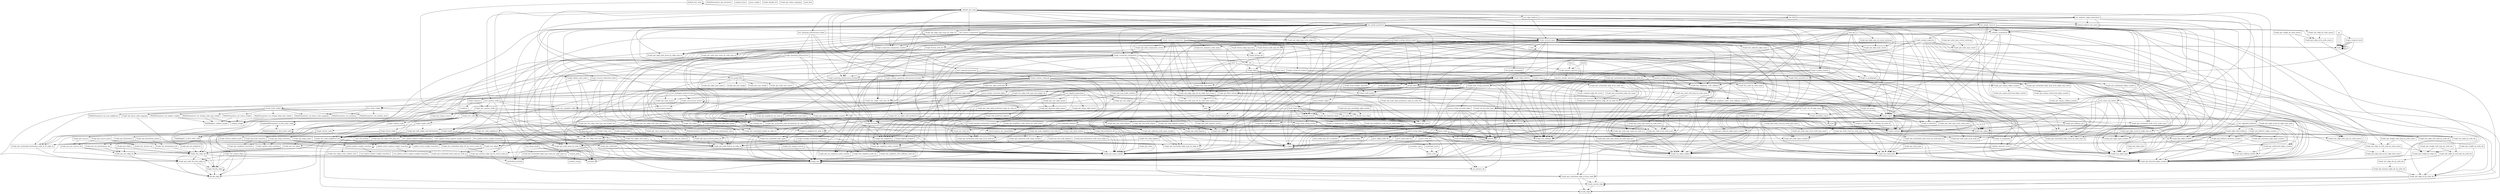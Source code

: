 digraph deps {
	node [shape=box];

	"Graph::get_node_edges_and_destinations"
	"Graph::get_destinations_slice"
	"build_operator_graph_name"
	"generic_string_operator"
	"generic_integer_operator"
	"validate_operator_terms"
	"Graph::is_compatible"
	"Graph::generic_operator"
	"bitor"
	"bitxor"
	"sub"
	"bitand"
	"Graph::get_unchecked_node_name_by_node_id"
	"Graph::get_unchecked_edge_type_by_edge_id"
	"Graph::get_unchecked_weight_by_edge_id"
	"Graph::get_unchecked_node_type_id_by_node_id"
	"Graph::get_unchecked_node_id_by_node_name"
	"Graph::get_unchecked_edge_type_id_by_edge_type_name"
	"Graph::get_unchecked_edge_type_name_by_edge_type_id"
	"Graph::get_unchecked_edge_count_by_edge_type_id"
	"Graph::get_unchecked_node_count_by_node_type_id"
	"Graph::get_unchecked_node_destinations_by_node_id"
	"Graph::get_unchecked_edge_id_by_node_ids"
	"Graph::get_unchecked_edge_ids_range"
	"Graph::get_unchecked_minmax_edge_ids_by_node_ids"
	"Graph::get_unchecked_edge_degreee_by_node_ids"
	"default"
	"WalkWeights::validate_weight"
	"WalkWeights::is_first_order_walk"
	"SingleWalkParameters::is_first_order_walk"
	"WalksParameters::set_iterations"
	"WalksParameters::get_iterations"
	"WalksParameters::set_max_neighbours"
	"WalksParameters::set_random_state"
	"WalksParameters::set_dense_node_mapping"
	"WalksParameters::set_return_weight"
	"WalksParameters::set_explore_weight"
	"WalksParameters::set_change_node_type_weight"
	"WalksParameters::set_change_edge_type_weight"
	"WalksParameters::validate"
	"WalksParameters::is_first_order_walk"
	"Graph::iter_edges_from_random_state"
	"Graph::iter_on_edges_with_preference"
	"Graph::kruskal"
	"Graph::random_spanning_arborescence_kruskal"
	"Graph::spanning_arborescence_kruskal"
	"Graph::spanning_arborescence"
	"Graph::connected_components"
	"CSVFileWriter::write_lines"
	"compose_lines"
	"Graph::new"
	"Graph::overlaps"
	"Graph::contains"
	"fast_u32_modulo"
	"word2vec"
	"cooccurence_matrix"
	"Graph::node2vec"
	"Graph::cooccurence_matrix"
	"Graph::get_neighbours_by_node_id"
	"Graph::get_node_label_prediction_tuple_by_node_id"
	"Graph::get_node_label_prediction_tuple_by_node_ids"
	"Graph::link_prediction_degrees"
	"Graph::link_prediction_ids"
	"get_loading_bar"
	"Graph::compute_edge_ids_vector"
	"validate_weight"
	"parse_weight"
	"Graph::are_nodes_remappable"
	"Graph::remap"
	"Graph::is_singleton_by_node_id"
	"Graph::is_singleton_with_selfloops_by_node_id"
	"Graph::is_singleton_by_node_name"
	"Graph::has_node_by_node_name"
	"Graph::has_edge_by_node_ids"
	"Graph::has_edge_with_type_by_node_ids"
	"Graph::is_trap_node_by_node_id"
	"Graph::has_node_with_type_by_node_name"
	"Graph::has_edge_by_node_names"
	"Graph::has_edge_with_type_by_node_names"
	"Graph::get_filter_bitmap"
	"random_string"
	"random_path"
	"load_ppi"
	"load_cora"
	"first_order_walker"
	"second_order_walker"
	"validate_vocabularies"
	"default_holdout_test_suite"
	"test_spanning_arborescence_bader"
	"test_graph_properties"
	"test_random_walks"
	"test_edge_holdouts"
	"test_remove_components"
	"test_kfold"
	"test_negative_edges_generation"
	"test_subgraph_generation"
	"test_dump_graph"
	"test_embiggen_preprocessing"
	"test_graph_filter"
	"test_edgelist_generation"
	"test_nodelabel_holdouts"
	"test_edgelabel_holdouts"
	"test_graph_removes"
	"test_clone_and_setters"
	"test_graph_remapping"
	"_default_test_suite"
	"default_test_suite"
	"Graph::enable"
	"Graph::disable_all"
	"Graph::strongly_connected_components"
	"Graph::get_edge_quadruple"
	"Graph::get_edge_triple"
	"Graph::get_top_k_central_nodes_ids"
	"Graph::get_top_k_central_node_names"
	"Graph::get_node_type_id_by_node_id"
	"Graph::get_edge_type_id_by_edge_id"
	"Graph::get_node_type_name_by_node_id"
	"Graph::get_edge_type_name_by_edge_id"
	"Graph::get_edge_type_name_by_edge_type_id"
	"Graph::get_weight_by_edge_id"
	"Graph::get_weight_by_node_ids"
	"Graph::get_weight_with_type_by_node_ids"
	"Graph::get_weight_with_type_by_node_names"
	"Graph::get_weight_by_node_names"
	"Graph::get_node_name_by_node_id"
	"Graph::get_node_id_by_node_name"
	"Graph::get_node_type_id_by_node_name"
	"Graph::get_node_type_name_by_node_name"
	"Graph::get_edge_count_by_edge_type_id"
	"Graph::get_edge_type_id_by_edge_type_name"
	"Graph::get_edge_count_by_edge_type_name"
	"Graph::get_node_type_id_by_node_type_name"
	"Graph::get_node_count_by_node_type_id"
	"Graph::get_node_count_by_node_type_name"
	"Graph::get_unchecked_destination_node_id_by_edge_id"
	"Graph::get_destination_node_id_by_edge_id"
	"Graph::get_node_neighbours_by_node_id"
	"Graph::get_neighbour_node_ids_by_node_name"
	"Graph::get_neighbour_node_names_by_node_name"
	"Graph::get_edge_id_with_type_by_node_ids"
	"Graph::get_edge_id_by_node_names"
	"Graph::get_edge_id_with_type_by_node_names"
	"Graph::get_edge_type_ids_by_edge_type_names"
	"Graph::get_node_type_ids_by_node_type_names"
	"Graph::get_minmax_edge_ids_by_node_ids"
	"Graph::get_minmax_edge_ids_by_source_node_id"
	"Graph::get_node_type_name_by_node_type_id"
	"Graph::get_node_type_names_by_node_type_ids"
	"Graph::get_node_degree_by_node_id"
	"Graph::filter"
	"from_usize"
	"read"
	"write"
	"Graph::degrees_product"
	"Graph::jaccard_index"
	"Graph::adamic_adar_index"
	"Graph::resource_allocation_index"
	"Graph::traps_rate"
	"Graph::get_node_degrees_mean"
	"Graph::get_undirected_edges_number"
	"Graph::get_unique_undirected_edges_number"
	"Graph::get_edges_number"
	"Graph::get_unique_edges_number"
	"Graph::get_node_degrees_median"
	"Graph::get_max_node_degree"
	"Graph::get_min_node_degree"
	"Graph::get_node_degrees_mode"
	"Graph::get_selfloop_number"
	"Graph::get_unique_selfloop_number"
	"Graph::get_selfloop_rate"
	"Graph::connected_components_number"
	"Graph::get_singleton_nodes_number"
	"Graph::get_singleton_nodes_with_selfloops_number"
	"Graph::get_not_singleton_nodes_number"
	"Graph::get_density"
	"Graph::report"
	"Graph::shared_components_number"
	"Graph::merged_components_number"
	"Graph::overlap_textual_report"
	"Graph::format_list"
	"Graph::format_node_list"
	"Graph::format_node_type_list"
	"Graph::format_edge_type_list"
	"Graph::textual_report"
	"Graph::remove"
	"Graph::remove_components"
	"Graph::set_name"
	"Graph::invalidate_report"
	"Graph::set_all_edge_types"
	"Graph::set_all_node_types"
	"update_return_weight_transition"
	"rust_update_explore_weight_transition"
	"rust_update_return_explore_weight_transition"
	"update_explore_weight_transition"
	"update_return_explore_weight_transition"
	"test_update_explore_weight_transition"
	"test_update_return_explore_weight_transition"
	"test_update_return_weight_transition"
	"Graph::get_weighted_transitions"
	"Graph::update_node_transition"
	"Graph::get_node_transition"
	"Graph::get_edge_transition"
	"Graph::extract_uniform_node"
	"Graph::extract_node"
	"Graph::extract_edge"
	"Graph::iter_random_walks"
	"Graph::iter_complete_walks"
	"Graph::iter_walk"
	"Graph::single_walk"
	"Graph::uniform_walk"
	"encode_edge"
	"encode_max_edge"
	"decode_edge"
	"get_node_bits"
	"Graph::encode_edge"
	"Graph::decode_edge"
	"Graph::get_node_ids_from_edge_id"
	"Graph::get_edge_id_by_node_ids"
	"Graph::get_unchecked_edge_id_from_tuple"
	"Graph::get_unique_source"
	"Graph::get_bipartite_edges"
	"Graph::get_bipartite_edge_names"
	"Graph::get_star_edges"
	"Graph::get_star_edge_names"
	"Graph::get_clique_edges"
	"Graph::get_clique_edge_names"
	"Graph::has_nodes"
	"Graph::has_edges"
	"Graph::get_name"
	"Graph::get_trap_nodes_number"
	"Graph::has_trap_nodes"
	"Graph::is_directed"
	"Graph::has_edge_weights"
	"Graph::has_edge_types"
	"Graph::has_selfloops"
	"Graph::has_singletons"
	"Graph::has_singletons_with_selfloops"
	"Graph::get_sources"
	"Graph::get_source_names"
	"Graph::get_destinations"
	"Graph::get_destination_names"
	"Graph::get_node_names"
	"Graph::get_nodes"
	"Graph::get_edge_types"
	"Graph::get_edge_type_names"
	"Graph::get_node_types"
	"Graph::get_weights"
	"Graph::get_min_weight"
	"Graph::get_max_weight"
	"Graph::get_node_type_names"
	"Graph::get_unique_directed_edges_number"
	"Graph::get_max_encodable_edge_number"
	"Graph::get_nodes_mapping"
	"Graph::get_edges"
	"Graph::get_edge_names"
	"Graph::has_node_types"
	"Graph::has_multilabel_node_types"
	"Graph::get_unknown_node_types_number"
	"Graph::get_minimum_node_types_number"
	"Graph::has_unknown_node_types"
	"Graph::get_unknown_edge_types_number"
	"Graph::get_minimum_edge_types_number"
	"Graph::has_unknown_edge_types"
	"Graph::get_nodes_number"
	"Graph::get_node_components_vector"
	"Graph::get_directed_edges_number"
	"Graph::get_edge_types_number"
	"Graph::get_node_types_number"
	"Graph::get_node_degrees"
	"Graph::get_not_singletons"
	"Graph::get_dense_node_mapping"
	"Graph::is_multigraph"
	"Graph::get_multigraph_edges_number"
	"Graph::get_outbounds"
	"Graph::get_unique_source_nodes_number"
	"Graph::get_edge_type_counts"
	"Graph::get_edge_type_id_counts_hashmap"
	"Graph::get_node_type_counts"
	"Graph::get_node_type_counts_hashmap"
	"normalize_value"
	"unchecked_insert"
	"build_reverse_mapping"
	"is_empty"
	"unchecked_translate"
	"translate"
	"keys"
	"set_numeric_ids"
	"eq"
	"Graph::iter_unchecked_edge_ids_by_source_node_id"
	"Graph::iter_node_degrees"
	"Graph::par_iter_node_degrees"
	"Graph::iter_singleton_node_ids"
	"Graph::iter_singleton_with_selfloops_node_ids"
	"Graph::iter_node_neighbours_ids"
	"Graph::iter_node_neighbours"
	"Graph::iter_sources_ids"
	"Graph::par_iter_sources_ids"
	"Graph::iter_destinations_ids"
	"Graph::par_iter_destinations_ids"
	"Graph::iter_node_ids"
	"Graph::iter_nodes"
	"Graph::iter_edge_ids"
	"Graph::iter_edges"
	"Graph::par_iter_edge_ids"
	"Graph::par_iter_edges"
	"Graph::iter_edges_with_type_ids"
	"Graph::iter_edges_with_type"
	"Graph::par_iter_edge_with_type"
	"Graph::par_iter_edge_with_type_ids"
	"Graph::par_iter_edge_with_type_and_weight"
	"Graph::iter_edge_with_type_and_weight"
	"Graph::par_iter_edge_with_type_and_weight_ids"
	"Graph::iter_edge_with_type_and_weight_ids"
	"Graph::iter_unique_edges"
	"Graph::iter_edge_ids_by_node_ids"
	"Graph::iter_unique_sources"
	"Graph::from_sorted_csv"
	"Graph::from_unsorted_csv"
	"hash_float"
	"Graph::compute_hash"
	"hash"
	"check_numeric_ids_compatibility"
	"parse_node_ids"
	"parse_node_type_ids"
	"parse_edges_node_ids"
	"parse_edge_type_ids_vocabulary"
	"parse_sorted_edges"
	"parse_unsorted_quadruples"
	"parse_integer_unsorted_edges"
	"parse_string_unsorted_edges"
	"build_edges"
	"parse_nodes"
	"parse_string_edges"
	"parse_integer_edges"
	"Graph::build_graph"
	"Graph::from_string_unsorted"
	"Graph::from_integer_unsorted"
	"Graph::from_string_sorted"
	"Graph::sample_negatives"
	"Graph::get_holdouts_elements_number"
	"Graph::get_holdouts_edges_number"
	"Graph::edge_holdout"
	"Graph::connected_holdout"
	"Graph::random_holdout"
	"Graph::node_label_holdout"
	"Graph::edge_label_holdout"
	"Graph::random_subgraph"
	"Graph::kfold"

	"Graph::get_node_edges_and_destinations" -> "Graph::get_unchecked_destination_node_id_by_edge_id"
	"Graph::get_node_edges_and_destinations" -> "Graph::get_minmax_edge_ids_by_source_node_id"
	"Graph::get_node_edges_and_destinations" -> "Graph::iter_node_neighbours_ids"
	"generic_string_operator" -> "build_operator_graph_name"
	"generic_string_operator" -> "Graph::has_node_by_node_name"
	"generic_string_operator" -> "Graph::has_edge_with_type_by_node_names"
	"generic_string_operator" -> "Graph::get_node_type_name_by_node_id"
	"generic_string_operator" -> "Graph::get_node_id_by_node_name"
	"generic_string_operator" -> "Graph::filter"
	"generic_string_operator" -> "Graph::has_edge_weights"
	"generic_string_operator" -> "Graph::has_edge_types"
	"generic_string_operator" -> "Graph::has_node_types"
	"generic_string_operator" -> "Graph::iter_nodes"
	"generic_string_operator" -> "Graph::iter_edge_with_type_and_weight"
	"generic_string_operator" -> "Graph::from_string_unsorted"
	"generic_integer_operator" -> "build_operator_graph_name"
	"generic_integer_operator" -> "Graph::has_edge_with_type_by_node_ids"
	"generic_integer_operator" -> "Graph::filter"
	"generic_integer_operator" -> "Graph::has_edge_weights"
	"generic_integer_operator" -> "Graph::has_edge_types"
	"generic_integer_operator" -> "Graph::iter_edge_with_type_and_weight_ids"
	"generic_integer_operator" -> "Graph::from_integer_unsorted"
	"validate_operator_terms" -> "Graph::has_edge_weights"
	"validate_operator_terms" -> "Graph::has_edge_types"
	"validate_operator_terms" -> "Graph::has_node_types"
	"Graph::is_compatible" -> "validate_operator_terms"
	"Graph::generic_operator" -> "generic_string_operator"
	"Graph::generic_operator" -> "generic_integer_operator"
	"Graph::generic_operator" -> "Graph::is_compatible"
	"bitor" -> "Graph::generic_operator"
	"bitor" -> "Graph::has_trap_nodes"
	"bitor" -> "Graph::has_singletons"
	"bitor" -> "Graph::has_singletons_with_selfloops"
	"bitxor" -> "Graph::generic_operator"
	"bitxor" -> "Graph::has_selfloops"
	"sub" -> "Graph::generic_operator"
	"sub" -> "Graph::has_selfloops"
	"bitand" -> "Graph::generic_operator"
	"bitand" -> "Graph::has_selfloops"
	"Graph::get_unchecked_node_name_by_node_id" -> "unchecked_translate"
	"Graph::get_unchecked_node_name_by_node_id" -> "translate"
	"Graph::get_unchecked_edge_type_name_by_edge_type_id" -> "unchecked_translate"
	"Graph::get_unchecked_edge_type_name_by_edge_type_id" -> "translate"
	"Graph::get_unchecked_node_destinations_by_node_id" -> "Graph::get_node_edges_and_destinations"
	"Graph::get_unchecked_node_destinations_by_node_id" -> "Graph::get_destinations_slice"
	"Graph::get_unchecked_edge_id_by_node_ids" -> "Graph::get_unchecked_edge_ids_range"
	"Graph::get_unchecked_edge_id_by_node_ids" -> "Graph::get_unchecked_edge_id_from_tuple"
	"Graph::get_unchecked_edge_ids_range" -> "Graph::get_unchecked_minmax_edge_ids_by_node_ids"
	"Graph::get_unchecked_minmax_edge_ids_by_node_ids" -> "Graph::get_unchecked_edge_id_from_tuple"
	"Graph::get_unchecked_edge_degreee_by_node_ids" -> "Graph::get_unchecked_minmax_edge_ids_by_node_ids"
	"default" -> "Graph::new"
	"SingleWalkParameters::is_first_order_walk" -> "WalkWeights::is_first_order_walk"
	"SingleWalkParameters::is_first_order_walk" -> "SingleWalkParameters::is_first_order_walk"
	"SingleWalkParameters::is_first_order_walk" -> "WalksParameters::is_first_order_walk"
	"WalksParameters::set_return_weight" -> "WalkWeights::validate_weight"
	"WalksParameters::set_return_weight" -> "validate_weight"
	"WalksParameters::set_explore_weight" -> "WalkWeights::validate_weight"
	"WalksParameters::set_explore_weight" -> "validate_weight"
	"WalksParameters::set_change_node_type_weight" -> "WalkWeights::validate_weight"
	"WalksParameters::set_change_node_type_weight" -> "validate_weight"
	"WalksParameters::set_change_edge_type_weight" -> "WalkWeights::validate_weight"
	"WalksParameters::set_change_edge_type_weight" -> "validate_weight"
	"WalksParameters::validate" -> "Graph::iter_unique_sources"
	"WalksParameters::is_first_order_walk" -> "WalkWeights::is_first_order_walk"
	"WalksParameters::is_first_order_walk" -> "SingleWalkParameters::is_first_order_walk"
	"WalksParameters::is_first_order_walk" -> "WalksParameters::is_first_order_walk"
	"Graph::iter_edges_from_random_state" -> "Graph::get_node_ids_from_edge_id"
	"Graph::iter_edges_from_random_state" -> "Graph::get_directed_edges_number"
	"Graph::iter_on_edges_with_preference" -> "Graph::get_unchecked_edge_type_by_edge_id"
	"Graph::iter_on_edges_with_preference" -> "Graph::iter_edges_from_random_state"
	"Graph::iter_on_edges_with_preference" -> "Graph::new"
	"Graph::iter_on_edges_with_preference" -> "Graph::contains"
	"Graph::iter_on_edges_with_preference" -> "get_loading_bar"
	"Graph::iter_on_edges_with_preference" -> "Graph::get_directed_edges_number"
	"Graph::kruskal" -> "Graph::new"
	"Graph::kruskal" -> "Graph::get_singleton_nodes_number"
	"Graph::kruskal" -> "Graph::has_nodes"
	"Graph::kruskal" -> "Graph::has_edges"
	"Graph::kruskal" -> "Graph::has_singletons"
	"Graph::kruskal" -> "Graph::get_nodes_number"
	"Graph::kruskal" -> "Graph::iter_singleton_node_ids"
	"Graph::kruskal" -> "Graph::iter_singleton_with_selfloops_node_ids"
	"Graph::random_spanning_arborescence_kruskal" -> "Graph::iter_on_edges_with_preference"
	"Graph::random_spanning_arborescence_kruskal" -> "Graph::kruskal"
	"Graph::spanning_arborescence_kruskal" -> "Graph::kruskal"
	"Graph::spanning_arborescence_kruskal" -> "get_loading_bar"
	"Graph::spanning_arborescence_kruskal" -> "Graph::get_unique_edges_number"
	"Graph::spanning_arborescence_kruskal" -> "Graph::get_name"
	"Graph::spanning_arborescence_kruskal" -> "Graph::iter_unique_edges"
	"Graph::spanning_arborescence" -> "sub"
	"Graph::spanning_arborescence" -> "Graph::new"
	"Graph::spanning_arborescence" -> "get_loading_bar"
	"Graph::spanning_arborescence" -> "Graph::is_singleton_by_node_id"
	"Graph::spanning_arborescence" -> "Graph::get_name"
	"Graph::spanning_arborescence" -> "Graph::has_singletons"
	"Graph::spanning_arborescence" -> "Graph::get_nodes_number"
	"Graph::spanning_arborescence" -> "Graph::iter_node_neighbours_ids"
	"Graph::connected_components" -> "sub"
	"Graph::connected_components" -> "Graph::new"
	"Graph::connected_components" -> "get_loading_bar"
	"Graph::connected_components" -> "Graph::is_singleton_by_node_id"
	"Graph::connected_components" -> "Graph::is_singleton_with_selfloops_by_node_id"
	"Graph::connected_components" -> "Graph::get_edges_number"
	"Graph::connected_components" -> "Graph::has_nodes"
	"Graph::connected_components" -> "Graph::get_name"
	"Graph::connected_components" -> "Graph::has_singletons"
	"Graph::connected_components" -> "Graph::get_nodes_number"
	"Graph::connected_components" -> "Graph::iter_node_neighbours_ids"
	"CSVFileWriter::write_lines" -> "Graph::new"
	"CSVFileWriter::write_lines" -> "get_loading_bar"
	"CSVFileWriter::write_lines" -> "write"
	"Graph::new" -> "Graph::new"
	"Graph::new" -> "set_numeric_ids"
	"Graph::overlaps" -> "Graph::is_compatible"
	"Graph::overlaps" -> "Graph::has_edge_with_type_by_node_ids"
	"Graph::overlaps" -> "Graph::has_edge_with_type_by_node_names"
	"Graph::overlaps" -> "Graph::par_iter_edge_with_type"
	"Graph::overlaps" -> "Graph::par_iter_edge_with_type_ids"
	"Graph::contains" -> "Graph::is_compatible"
	"Graph::contains" -> "Graph::has_edge_with_type_by_node_ids"
	"Graph::contains" -> "Graph::has_edge_with_type_by_node_names"
	"Graph::contains" -> "Graph::par_iter_edge_with_type"
	"Graph::contains" -> "Graph::par_iter_edge_with_type_ids"
	"cooccurence_matrix" -> "Graph::new"
	"cooccurence_matrix" -> "get_loading_bar"
	"Graph::node2vec" -> "word2vec"
	"Graph::node2vec" -> "Graph::iter_random_walks"
	"Graph::cooccurence_matrix" -> "cooccurence_matrix"
	"Graph::cooccurence_matrix" -> "Graph::cooccurence_matrix"
	"Graph::cooccurence_matrix" -> "Graph::iter_complete_walks"
	"Graph::cooccurence_matrix" -> "Graph::has_edges"
	"Graph::cooccurence_matrix" -> "Graph::get_unique_source_nodes_number"
	"Graph::get_neighbours_by_node_id" -> "Graph::get_unchecked_node_destinations_by_node_id"
	"Graph::get_node_label_prediction_tuple_by_node_id" -> "Graph::get_unchecked_node_type_id_by_node_id"
	"Graph::get_node_label_prediction_tuple_by_node_id" -> "Graph::get_neighbours_by_node_id"
	"Graph::get_node_label_prediction_tuple_by_node_ids" -> "Graph::get_node_label_prediction_tuple_by_node_id"
	"Graph::get_node_label_prediction_tuple_by_node_ids" -> "Graph::has_node_types"
	"Graph::link_prediction_degrees" -> "Graph::link_prediction_ids"
	"Graph::link_prediction_degrees" -> "Graph::get_node_degree_by_node_id"
	"Graph::link_prediction_degrees" -> "Graph::get_max_node_degree"
	"Graph::link_prediction_ids" -> "fast_u32_modulo"
	"Graph::link_prediction_ids" -> "Graph::has_edge_by_node_ids"
	"Graph::link_prediction_ids" -> "Graph::get_node_ids_from_edge_id"
	"Graph::link_prediction_ids" -> "Graph::has_selfloops"
	"Graph::link_prediction_ids" -> "Graph::get_nodes_number"
	"Graph::link_prediction_ids" -> "Graph::get_directed_edges_number"
	"get_loading_bar" -> "Graph::new"
	"Graph::compute_edge_ids_vector" -> "Graph::get_unchecked_minmax_edge_ids_by_node_ids"
	"Graph::are_nodes_remappable" -> "Graph::has_node_with_type_by_node_name"
	"Graph::are_nodes_remappable" -> "Graph::get_nodes_number"
	"Graph::are_nodes_remappable" -> "Graph::iter_nodes"
	"Graph::remap" -> "Graph::get_unchecked_node_id_by_node_name"
	"Graph::remap" -> "Graph::get_unchecked_edge_type_id_by_edge_type_name"
	"Graph::remap" -> "get_loading_bar"
	"Graph::remap" -> "Graph::are_nodes_remappable"
	"Graph::remap" -> "Graph::has_trap_nodes"
	"Graph::remap" -> "Graph::has_edge_weights"
	"Graph::remap" -> "Graph::has_edge_types"
	"Graph::remap" -> "Graph::has_singletons"
	"Graph::remap" -> "Graph::has_singletons_with_selfloops"
	"Graph::remap" -> "Graph::get_directed_edges_number"
	"Graph::remap" -> "Graph::iter_edge_with_type_and_weight"
	"Graph::remap" -> "Graph::from_integer_unsorted"
	"Graph::is_singleton_by_node_id" -> "Graph::get_node_degree_by_node_id"
	"Graph::is_singleton_by_node_id" -> "Graph::has_singletons"
	"Graph::is_singleton_with_selfloops_by_node_id" -> "Graph::contains"
	"Graph::is_singleton_by_node_name" -> "Graph::is_singleton_by_node_id"
	"Graph::is_singleton_by_node_name" -> "Graph::get_node_id_by_node_name"
	"Graph::has_node_by_node_name" -> "Graph::get_node_id_by_node_name"
	"Graph::has_edge_by_node_ids" -> "Graph::get_edge_id_by_node_ids"
	"Graph::has_edge_with_type_by_node_ids" -> "Graph::get_edge_id_with_type_by_node_ids"
	"Graph::is_trap_node_by_node_id" -> "Graph::get_node_degree_by_node_id"
	"Graph::has_node_with_type_by_node_name" -> "Graph::get_node_type_name_by_node_id"
	"Graph::has_node_with_type_by_node_name" -> "Graph::get_node_id_by_node_name"
	"Graph::has_edge_by_node_names" -> "Graph::get_edge_id_by_node_names"
	"Graph::has_edge_with_type_by_node_names" -> "Graph::get_edge_id_with_type_by_node_names"
	"Graph::get_filter_bitmap" -> "Graph::new"
	"Graph::get_filter_bitmap" -> "Graph::contains"
	"Graph::get_filter_bitmap" -> "Graph::get_node_id_by_node_name"
	"Graph::get_filter_bitmap" -> "Graph::get_node_type_ids_by_node_type_names"
	"Graph::get_filter_bitmap" -> "Graph::iter_node_ids"
	"random_path" -> "Graph::new"
	"random_path" -> "random_string"
	"load_ppi" -> "Graph::new"
	"load_ppi" -> "Graph::report"
	"load_ppi" -> "Graph::textual_report"
	"load_ppi" -> "Graph::has_edge_weights"
	"load_ppi" -> "Graph::has_edge_types"
	"load_ppi" -> "Graph::has_selfloops"
	"load_ppi" -> "Graph::has_node_types"
	"load_ppi" -> "Graph::from_unsorted_csv"
	"load_cora" -> "Graph::new"
	"load_cora" -> "Graph::from_unsorted_csv"
	"first_order_walker" -> "WalksParameters::set_iterations"
	"first_order_walker" -> "WalksParameters::set_random_state"
	"first_order_walker" -> "WalksParameters::set_dense_node_mapping"
	"first_order_walker" -> "Graph::new"
	"first_order_walker" -> "Graph::get_dense_node_mapping"
	"second_order_walker" -> "WalksParameters::set_iterations"
	"second_order_walker" -> "WalksParameters::set_max_neighbours"
	"second_order_walker" -> "WalksParameters::set_random_state"
	"second_order_walker" -> "WalksParameters::set_dense_node_mapping"
	"second_order_walker" -> "WalksParameters::set_return_weight"
	"second_order_walker" -> "WalksParameters::set_explore_weight"
	"second_order_walker" -> "WalksParameters::set_change_node_type_weight"
	"second_order_walker" -> "WalksParameters::set_change_edge_type_weight"
	"second_order_walker" -> "Graph::new"
	"second_order_walker" -> "Graph::get_dense_node_mapping"
	"validate_vocabularies" -> "Graph::report"
	"validate_vocabularies" -> "Graph::textual_report"
	"validate_vocabularies" -> "Graph::has_edge_weights"
	"validate_vocabularies" -> "Graph::has_edge_types"
	"validate_vocabularies" -> "Graph::has_node_types"
	"validate_vocabularies" -> "is_empty"
	"default_holdout_test_suite" -> "Graph::overlaps"
	"default_holdout_test_suite" -> "Graph::contains"
	"default_holdout_test_suite" -> "validate_vocabularies"
	"test_spanning_arborescence_bader" -> "Graph::kruskal"
	"test_spanning_arborescence_bader" -> "Graph::random_spanning_arborescence_kruskal"
	"test_spanning_arborescence_bader" -> "Graph::spanning_arborescence_kruskal"
	"test_spanning_arborescence_bader" -> "Graph::spanning_arborescence"
	"test_spanning_arborescence_bader" -> "Graph::report"
	"test_spanning_arborescence_bader" -> "Graph::textual_report"
	"test_graph_properties" -> "Graph::kruskal"
	"test_graph_properties" -> "Graph::random_spanning_arborescence_kruskal"
	"test_graph_properties" -> "Graph::spanning_arborescence_kruskal"
	"test_graph_properties" -> "Graph::connected_components"
	"test_graph_properties" -> "Graph::has_node_by_node_name"
	"test_graph_properties" -> "Graph::has_node_with_type_by_node_name"
	"test_graph_properties" -> "Graph::has_edge_by_node_names"
	"test_graph_properties" -> "Graph::has_edge_with_type_by_node_names"
	"test_graph_properties" -> "validate_vocabularies"
	"test_graph_properties" -> "Graph::strongly_connected_components"
	"test_graph_properties" -> "Graph::get_node_type_id_by_node_id"
	"test_graph_properties" -> "Graph::get_edge_type_id_by_edge_id"
	"test_graph_properties" -> "Graph::get_edge_type_name_by_edge_id"
	"test_graph_properties" -> "Graph::get_node_name_by_node_id"
	"test_graph_properties" -> "Graph::get_node_type_name_by_node_name"
	"test_graph_properties" -> "Graph::get_edge_id_by_node_names"
	"test_graph_properties" -> "Graph::get_edge_id_with_type_by_node_names"
	"test_graph_properties" -> "Graph::get_edge_type_ids_by_edge_type_names"
	"test_graph_properties" -> "Graph::get_node_type_ids_by_node_type_names"
	"test_graph_properties" -> "Graph::degrees_product"
	"test_graph_properties" -> "Graph::jaccard_index"
	"test_graph_properties" -> "Graph::adamic_adar_index"
	"test_graph_properties" -> "Graph::resource_allocation_index"
	"test_graph_properties" -> "Graph::connected_components_number"
	"test_graph_properties" -> "Graph::get_singleton_nodes_number"
	"test_graph_properties" -> "Graph::get_not_singleton_nodes_number"
	"test_graph_properties" -> "Graph::report"
	"test_graph_properties" -> "Graph::textual_report"
	"test_graph_properties" -> "Graph::set_name"
	"test_graph_properties" -> "Graph::get_edge_id_by_node_ids"
	"test_graph_properties" -> "Graph::has_nodes"
	"test_graph_properties" -> "Graph::get_name"
	"test_graph_properties" -> "Graph::is_directed"
	"test_graph_properties" -> "Graph::has_edge_types"
	"test_graph_properties" -> "Graph::has_singletons"
	"test_graph_properties" -> "Graph::has_singletons_with_selfloops"
	"test_graph_properties" -> "Graph::has_node_types"
	"test_graph_properties" -> "Graph::get_nodes_number"
	"test_graph_properties" -> "Graph::get_directed_edges_number"
	"test_graph_properties" -> "Graph::get_edge_type_counts"
	"test_graph_properties" -> "Graph::get_edge_type_id_counts_hashmap"
	"test_graph_properties" -> "Graph::get_node_type_counts"
	"test_graph_properties" -> "Graph::iter_unique_edges"
	"test_random_walks" -> "first_order_walker"
	"test_random_walks" -> "second_order_walker"
	"test_random_walks" -> "Graph::enable"
	"test_random_walks" -> "Graph::iter_random_walks"
	"test_random_walks" -> "Graph::iter_complete_walks"
	"test_random_walks" -> "Graph::get_nodes_number"
	"test_random_walks" -> "Graph::get_directed_edges_number"
	"test_edge_holdouts" -> "default_holdout_test_suite"
	"test_edge_holdouts" -> "Graph::connected_components_number"
	"test_edge_holdouts" -> "Graph::report"
	"test_edge_holdouts" -> "Graph::textual_report"
	"test_edge_holdouts" -> "Graph::get_nodes_number"
	"test_edge_holdouts" -> "Graph::connected_holdout"
	"test_edge_holdouts" -> "Graph::random_holdout"
	"test_remove_components" -> "Graph::get_edge_type_name_by_edge_type_id"
	"test_remove_components" -> "Graph::get_node_type_name_by_node_type_id"
	"test_remove_components" -> "Graph::connected_components_number"
	"test_remove_components" -> "Graph::report"
	"test_remove_components" -> "Graph::textual_report"
	"test_remove_components" -> "Graph::remove"
	"test_remove_components" -> "Graph::remove_components"
	"test_remove_components" -> "Graph::has_unknown_node_types"
	"test_remove_components" -> "Graph::has_unknown_edge_types"
	"test_remove_components" -> "unchecked_translate"
	"test_remove_components" -> "translate"
	"test_kfold" -> "default_holdout_test_suite"
	"test_kfold" -> "Graph::get_edge_type_name_by_edge_type_id"
	"test_kfold" -> "Graph::get_edges_number"
	"test_kfold" -> "Graph::report"
	"test_kfold" -> "Graph::textual_report"
	"test_kfold" -> "Graph::kfold"
	"test_negative_edges_generation" -> "Graph::overlaps"
	"test_negative_edges_generation" -> "validate_vocabularies"
	"test_negative_edges_generation" -> "default_holdout_test_suite"
	"test_negative_edges_generation" -> "Graph::get_edges_number"
	"test_negative_edges_generation" -> "Graph::get_trap_nodes_number"
	"test_negative_edges_generation" -> "Graph::has_edge_types"
	"test_negative_edges_generation" -> "Graph::sample_negatives"
	"test_negative_edges_generation" -> "Graph::random_holdout"
	"test_subgraph_generation" -> "Graph::overlaps"
	"test_subgraph_generation" -> "Graph::get_not_singleton_nodes_number"
	"test_subgraph_generation" -> "Graph::random_subgraph"
	"test_dump_graph" -> "Graph::new"
	"test_dump_graph" -> "random_path"
	"test_embiggen_preprocessing" -> "cooccurence_matrix"
	"test_embiggen_preprocessing" -> "Graph::node2vec"
	"test_embiggen_preprocessing" -> "Graph::cooccurence_matrix"
	"test_embiggen_preprocessing" -> "Graph::link_prediction_degrees"
	"test_embiggen_preprocessing" -> "Graph::link_prediction_ids"
	"test_embiggen_preprocessing" -> "first_order_walker"
	"test_embiggen_preprocessing" -> "Graph::has_edges"
	"test_graph_filter" -> "Graph::filter"
	"test_graph_filter" -> "Graph::get_node_names"
	"test_graph_filter" -> "Graph::get_edge_type_names"
	"test_graph_filter" -> "Graph::get_min_weight"
	"test_graph_filter" -> "Graph::get_max_weight"
	"test_graph_filter" -> "Graph::get_node_type_names"
	"test_edgelist_generation" -> "Graph::get_node_name_by_node_id"
	"test_edgelist_generation" -> "Graph::get_bipartite_edge_names"
	"test_edgelist_generation" -> "Graph::get_star_edges"
	"test_edgelist_generation" -> "Graph::get_star_edge_names"
	"test_edgelist_generation" -> "Graph::get_clique_edge_names"
	"test_edgelist_generation" -> "Graph::get_node_names"
	"test_edgelist_generation" -> "Graph::get_nodes_number"
	"test_nodelabel_holdouts" -> "Graph::contains"
	"test_nodelabel_holdouts" -> "Graph::has_node_types"
	"test_nodelabel_holdouts" -> "Graph::has_multilabel_node_types"
	"test_nodelabel_holdouts" -> "Graph::get_unknown_node_types_number"
	"test_nodelabel_holdouts" -> "Graph::get_minimum_node_types_number"
	"test_nodelabel_holdouts" -> "Graph::get_nodes_number"
	"test_nodelabel_holdouts" -> "Graph::node_label_holdout"
	"test_edgelabel_holdouts" -> "Graph::has_edge_types"
	"test_edgelabel_holdouts" -> "Graph::get_unknown_edge_types_number"
	"test_edgelabel_holdouts" -> "Graph::get_minimum_edge_types_number"
	"test_edgelabel_holdouts" -> "Graph::get_directed_edges_number"
	"test_edgelabel_holdouts" -> "Graph::edge_label_holdout"
	"test_graph_removes" -> "validate_vocabularies"
	"test_graph_removes" -> "Graph::get_unique_edges_number"
	"test_graph_removes" -> "Graph::get_unique_selfloop_number"
	"test_graph_removes" -> "Graph::report"
	"test_graph_removes" -> "Graph::textual_report"
	"test_graph_removes" -> "Graph::remove"
	"test_graph_removes" -> "Graph::has_edge_weights"
	"test_graph_removes" -> "Graph::has_edge_types"
	"test_graph_removes" -> "Graph::has_selfloops"
	"test_graph_removes" -> "Graph::has_node_types"
	"test_clone_and_setters" -> "Graph::get_unchecked_edge_count_by_edge_type_id"
	"test_clone_and_setters" -> "Graph::get_unchecked_node_count_by_node_type_id"
	"test_clone_and_setters" -> "Graph::set_all_edge_types"
	"test_clone_and_setters" -> "Graph::set_all_node_types"
	"test_clone_and_setters" -> "Graph::get_nodes_number"
	"test_clone_and_setters" -> "Graph::get_directed_edges_number"
	"test_clone_and_setters" -> "Graph::get_edge_types_number"
	"test_clone_and_setters" -> "Graph::get_node_types_number"
	"test_graph_remapping" -> "Graph::are_nodes_remappable"
	"test_graph_remapping" -> "Graph::remap"
	"_default_test_suite" -> "test_spanning_arborescence_bader"
	"_default_test_suite" -> "test_graph_properties"
	"_default_test_suite" -> "test_random_walks"
	"_default_test_suite" -> "test_edge_holdouts"
	"_default_test_suite" -> "test_remove_components"
	"_default_test_suite" -> "test_kfold"
	"_default_test_suite" -> "test_negative_edges_generation"
	"_default_test_suite" -> "test_subgraph_generation"
	"_default_test_suite" -> "test_dump_graph"
	"_default_test_suite" -> "test_embiggen_preprocessing"
	"_default_test_suite" -> "test_graph_filter"
	"_default_test_suite" -> "test_edgelist_generation"
	"_default_test_suite" -> "test_nodelabel_holdouts"
	"_default_test_suite" -> "test_edgelabel_holdouts"
	"_default_test_suite" -> "test_graph_removes"
	"_default_test_suite" -> "test_clone_and_setters"
	"_default_test_suite" -> "test_graph_remapping"
	"_default_test_suite" -> "Graph::filter"
	"_default_test_suite" -> "Graph::remove_components"
	"_default_test_suite" -> "Graph::kfold"
	"default_test_suite" -> "_default_test_suite"
	"default_test_suite" -> "default_test_suite"
	"default_test_suite" -> "Graph::enable"
	"Graph::enable" -> "Graph::get_top_k_central_nodes_ids"
	"Graph::enable" -> "Graph::get_sources"
	"Graph::enable" -> "Graph::get_destinations"
	"Graph::enable" -> "Graph::get_nodes_number"
	"Graph::enable" -> "Graph::get_outbounds"
	"Graph::enable" -> "Graph::iter_node_neighbours_ids"
	"Graph::strongly_connected_components" -> "Graph::new"
	"Graph::strongly_connected_components" -> "Graph::get_unchecked_destination_node_id_by_edge_id"
	"Graph::strongly_connected_components" -> "Graph::get_minmax_edge_ids_by_source_node_id"
	"Graph::strongly_connected_components" -> "Graph::get_nodes_number"
	"Graph::strongly_connected_components" -> "is_empty"
	"Graph::get_edge_quadruple" -> "Graph::get_unchecked_weight_by_edge_id"
	"Graph::get_edge_quadruple" -> "Graph::get_edge_triple"
	"Graph::get_edge_triple" -> "Graph::get_unchecked_edge_type_by_edge_id"
	"Graph::get_edge_triple" -> "Graph::get_node_ids_from_edge_id"
	"Graph::get_top_k_central_nodes_ids" -> "Graph::get_node_degree_by_node_id"
	"Graph::get_top_k_central_nodes_ids" -> "Graph::get_nodes_number"
	"Graph::get_top_k_central_node_names" -> "Graph::get_top_k_central_nodes_ids"
	"Graph::get_top_k_central_node_names" -> "Graph::get_node_name_by_node_id"
	"Graph::get_edge_type_id_by_edge_id" -> "Graph::get_unchecked_edge_type_by_edge_id"
	"Graph::get_node_type_name_by_node_id" -> "Graph::get_node_type_id_by_node_id"
	"Graph::get_node_type_name_by_node_id" -> "Graph::get_node_type_names_by_node_type_ids"
	"Graph::get_edge_type_name_by_edge_id" -> "Graph::get_edge_type_id_by_edge_id"
	"Graph::get_edge_type_name_by_edge_id" -> "Graph::get_edge_type_name_by_edge_type_id"
	"Graph::get_edge_type_name_by_edge_type_id" -> "translate"
	"Graph::get_weight_by_edge_id" -> "Graph::get_directed_edges_number"
	"Graph::get_weight_by_node_ids" -> "Graph::get_weight_by_edge_id"
	"Graph::get_weight_by_node_ids" -> "Graph::get_edge_id_by_node_ids"
	"Graph::get_weight_with_type_by_node_ids" -> "Graph::get_weight_by_edge_id"
	"Graph::get_weight_with_type_by_node_ids" -> "Graph::get_edge_id_with_type_by_node_ids"
	"Graph::get_weight_with_type_by_node_names" -> "Graph::get_weight_by_edge_id"
	"Graph::get_weight_with_type_by_node_names" -> "Graph::get_edge_id_with_type_by_node_names"
	"Graph::get_weight_by_node_names" -> "Graph::get_weight_by_edge_id"
	"Graph::get_weight_by_node_names" -> "Graph::get_edge_id_by_node_names"
	"Graph::get_node_name_by_node_id" -> "Graph::get_nodes_number"
	"Graph::get_node_name_by_node_id" -> "unchecked_translate"
	"Graph::get_node_name_by_node_id" -> "translate"
	"Graph::get_node_type_id_by_node_name" -> "Graph::get_node_type_id_by_node_id"
	"Graph::get_node_type_id_by_node_name" -> "Graph::get_node_id_by_node_name"
	"Graph::get_node_type_name_by_node_name" -> "Graph::get_node_type_name_by_node_id"
	"Graph::get_node_type_name_by_node_name" -> "Graph::get_node_id_by_node_name"
	"Graph::get_edge_count_by_edge_type_id" -> "Graph::get_unchecked_edge_count_by_edge_type_id"
	"Graph::get_edge_count_by_edge_type_id" -> "Graph::has_edge_types"
	"Graph::get_edge_count_by_edge_type_id" -> "Graph::get_edge_types_number"
	"Graph::get_edge_count_by_edge_type_name" -> "Graph::get_edge_count_by_edge_type_id"
	"Graph::get_edge_count_by_edge_type_name" -> "Graph::get_edge_type_id_by_edge_type_name"
	"Graph::get_node_count_by_node_type_id" -> "Graph::get_unchecked_node_count_by_node_type_id"
	"Graph::get_node_count_by_node_type_id" -> "Graph::has_node_types"
	"Graph::get_node_count_by_node_type_id" -> "Graph::get_node_types_number"
	"Graph::get_node_count_by_node_type_name" -> "Graph::get_node_type_id_by_node_type_name"
	"Graph::get_node_count_by_node_type_name" -> "Graph::get_node_count_by_node_type_id"
	"Graph::get_unchecked_destination_node_id_by_edge_id" -> "Graph::get_node_ids_from_edge_id"
	"Graph::get_destination_node_id_by_edge_id" -> "Graph::get_unchecked_destination_node_id_by_edge_id"
	"Graph::get_destination_node_id_by_edge_id" -> "Graph::get_directed_edges_number"
	"Graph::get_node_neighbours_by_node_id" -> "Graph::get_nodes_number"
	"Graph::get_node_neighbours_by_node_id" -> "Graph::iter_node_neighbours_ids"
	"Graph::get_neighbour_node_ids_by_node_name" -> "Graph::get_node_id_by_node_name"
	"Graph::get_neighbour_node_ids_by_node_name" -> "Graph::get_node_neighbours_by_node_id"
	"Graph::get_neighbour_node_names_by_node_name" -> "Graph::get_node_id_by_node_name"
	"Graph::get_neighbour_node_names_by_node_name" -> "Graph::iter_node_neighbours"
	"Graph::get_edge_id_with_type_by_node_ids" -> "Graph::get_edge_id_by_node_ids"
	"Graph::get_edge_id_with_type_by_node_ids" -> "Graph::iter_edge_ids_by_node_ids"
	"Graph::get_edge_id_by_node_names" -> "Graph::get_edge_id_by_node_ids"
	"Graph::get_edge_id_with_type_by_node_names" -> "Graph::get_edge_type_id_by_edge_type_name"
	"Graph::get_edge_id_with_type_by_node_names" -> "Graph::get_edge_id_with_type_by_node_ids"
	"Graph::get_edge_type_ids_by_edge_type_names" -> "keys"
	"Graph::get_node_type_ids_by_node_type_names" -> "keys"
	"Graph::get_minmax_edge_ids_by_node_ids" -> "Graph::get_edge_id_by_node_ids"
	"Graph::get_minmax_edge_ids_by_node_ids" -> "Graph::get_unchecked_edge_id_from_tuple"
	"Graph::get_minmax_edge_ids_by_source_node_id" -> "Graph::get_unchecked_edge_id_from_tuple"
	"Graph::get_node_type_name_by_node_type_id" -> "translate"
	"Graph::get_node_degree_by_node_id" -> "Graph::get_minmax_edge_ids_by_source_node_id"
	"Graph::get_node_degree_by_node_id" -> "Graph::get_nodes_number"
	"Graph::filter" -> "Graph::contains"
	"Graph::filter" -> "get_loading_bar"
	"Graph::filter" -> "Graph::get_filter_bitmap"
	"Graph::filter" -> "Graph::get_edge_type_ids_by_edge_type_names"
	"Graph::filter" -> "Graph::has_edge_weights"
	"Graph::filter" -> "Graph::has_edge_types"
	"Graph::filter" -> "Graph::get_directed_edges_number"
	"Graph::filter" -> "Graph::iter_edge_with_type_and_weight_ids"
	"Graph::filter" -> "Graph::build_graph"
	"from_usize" -> "from_usize"
	"read" -> "read"
	"write" -> "write"
	"Graph::degrees_product" -> "Graph::get_node_degree_by_node_id"
	"Graph::degrees_product" -> "Graph::get_nodes_number"
	"Graph::jaccard_index" -> "Graph::is_trap_node_by_node_id"
	"Graph::jaccard_index" -> "Graph::get_nodes_number"
	"Graph::jaccard_index" -> "Graph::iter_node_neighbours_ids"
	"Graph::adamic_adar_index" -> "Graph::is_trap_node_by_node_id"
	"Graph::adamic_adar_index" -> "Graph::get_node_degree_by_node_id"
	"Graph::adamic_adar_index" -> "Graph::filter"
	"Graph::adamic_adar_index" -> "Graph::iter_node_neighbours_ids"
	"Graph::resource_allocation_index" -> "Graph::is_trap_node_by_node_id"
	"Graph::resource_allocation_index" -> "Graph::get_node_degree_by_node_id"
	"Graph::resource_allocation_index" -> "Graph::filter"
	"Graph::resource_allocation_index" -> "Graph::iter_node_neighbours_ids"
	"Graph::traps_rate" -> "Graph::is_trap_node_by_node_id"
	"Graph::traps_rate" -> "Graph::get_node_degree_by_node_id"
	"Graph::traps_rate" -> "Graph::get_nodes_number"
	"Graph::traps_rate" -> "Graph::iter_node_neighbours_ids"
	"Graph::get_node_degrees_mean" -> "Graph::has_nodes"
	"Graph::get_node_degrees_mean" -> "Graph::get_nodes_number"
	"Graph::get_node_degrees_mean" -> "Graph::get_directed_edges_number"
	"Graph::get_undirected_edges_number" -> "Graph::get_selfloop_number"
	"Graph::get_undirected_edges_number" -> "Graph::get_directed_edges_number"
	"Graph::get_unique_undirected_edges_number" -> "Graph::get_unique_selfloop_number"
	"Graph::get_edges_number" -> "Graph::get_undirected_edges_number"
	"Graph::get_edges_number" -> "Graph::get_directed_edges_number"
	"Graph::get_unique_edges_number" -> "Graph::get_unique_undirected_edges_number"
	"Graph::get_unique_edges_number" -> "Graph::get_unique_directed_edges_number"
	"Graph::get_node_degrees_median" -> "Graph::has_nodes"
	"Graph::get_node_degrees_median" -> "Graph::get_nodes_number"
	"Graph::get_node_degrees_median" -> "Graph::get_node_degrees"
	"Graph::get_max_node_degree" -> "Graph::get_node_degrees"
	"Graph::get_min_node_degree" -> "Graph::get_node_degrees"
	"Graph::get_node_degrees_mode" -> "Graph::new"
	"Graph::get_node_degrees_mode" -> "Graph::has_nodes"
	"Graph::get_node_degrees_mode" -> "Graph::get_node_degrees"
	"Graph::get_selfloop_rate" -> "Graph::get_selfloop_number"
	"Graph::get_selfloop_rate" -> "Graph::has_edges"
	"Graph::get_selfloop_rate" -> "Graph::get_directed_edges_number"
	"Graph::connected_components_number" -> "Graph::kruskal"
	"Graph::connected_components_number" -> "Graph::spanning_arborescence_kruskal"
	"Graph::connected_components_number" -> "Graph::connected_components"
	"Graph::get_singleton_nodes_number" -> "Graph::get_not_singleton_nodes_number"
	"Graph::get_singleton_nodes_number" -> "Graph::get_nodes_number"
	"Graph::get_density" -> "Graph::has_nodes"
	"Graph::get_density" -> "Graph::has_edges"
	"Graph::get_density" -> "Graph::has_selfloops"
	"Graph::get_density" -> "Graph::get_nodes_number"
	"Graph::report" -> "Graph::new"
	"Graph::report" -> "Graph::get_node_degrees_mean"
	"Graph::report" -> "Graph::get_undirected_edges_number"
	"Graph::report" -> "Graph::get_max_node_degree"
	"Graph::report" -> "Graph::get_min_node_degree"
	"Graph::report" -> "Graph::get_selfloop_number"
	"Graph::report" -> "Graph::get_selfloop_rate"
	"Graph::report" -> "Graph::get_singleton_nodes_number"
	"Graph::report" -> "Graph::get_density"
	"Graph::report" -> "Graph::has_nodes"
	"Graph::report" -> "Graph::has_edges"
	"Graph::report" -> "Graph::is_directed"
	"Graph::report" -> "Graph::has_edge_weights"
	"Graph::report" -> "Graph::has_edge_types"
	"Graph::report" -> "Graph::has_node_types"
	"Graph::report" -> "Graph::get_nodes_number"
	"Graph::report" -> "Graph::get_directed_edges_number"
	"Graph::report" -> "Graph::get_edge_types_number"
	"Graph::report" -> "Graph::get_node_types_number"
	"Graph::shared_components_number" -> "Graph::get_node_id_by_node_name"
	"Graph::shared_components_number" -> "Graph::iter_nodes"
	"Graph::merged_components_number" -> "Graph::get_node_id_by_node_name"
	"Graph::merged_components_number" -> "Graph::iter_edges"
	"Graph::overlap_textual_report" -> "validate_operator_terms"
	"Graph::overlap_textual_report" -> "Graph::has_node_with_type_by_node_name"
	"Graph::overlap_textual_report" -> "Graph::has_edge_with_type_by_node_names"
	"Graph::overlap_textual_report" -> "Graph::filter"
	"Graph::overlap_textual_report" -> "Graph::get_undirected_edges_number"
	"Graph::overlap_textual_report" -> "Graph::shared_components_number"
	"Graph::overlap_textual_report" -> "Graph::merged_components_number"
	"Graph::overlap_textual_report" -> "Graph::get_name"
	"Graph::overlap_textual_report" -> "Graph::get_nodes_number"
	"Graph::overlap_textual_report" -> "Graph::get_node_components_vector"
	"Graph::overlap_textual_report" -> "Graph::get_directed_edges_number"
	"Graph::overlap_textual_report" -> "Graph::iter_nodes"
	"Graph::overlap_textual_report" -> "Graph::par_iter_edge_with_type"
	"Graph::format_list" -> "is_empty"
	"Graph::format_node_list" -> "Graph::get_node_name_by_node_id"
	"Graph::format_node_list" -> "Graph::get_node_degree_by_node_id"
	"Graph::format_node_list" -> "Graph::format_list"
	"Graph::format_node_type_list" -> "Graph::get_node_type_name_by_node_type_id"
	"Graph::format_node_type_list" -> "Graph::format_list"
	"Graph::format_edge_type_list" -> "Graph::get_edge_type_name_by_edge_type_id"
	"Graph::format_edge_type_list" -> "Graph::format_list"
	"Graph::textual_report" -> "Graph::new"
	"Graph::textual_report" -> "Graph::get_top_k_central_nodes_ids"
	"Graph::textual_report" -> "read"
	"Graph::textual_report" -> "write"
	"Graph::textual_report" -> "Graph::get_node_degrees_mean"
	"Graph::textual_report" -> "Graph::get_edges_number"
	"Graph::textual_report" -> "Graph::get_node_degrees_median"
	"Graph::textual_report" -> "Graph::get_node_degrees_mode"
	"Graph::textual_report" -> "Graph::get_selfloop_number"
	"Graph::textual_report" -> "Graph::connected_components_number"
	"Graph::textual_report" -> "Graph::get_singleton_nodes_number"
	"Graph::textual_report" -> "Graph::get_singleton_nodes_with_selfloops_number"
	"Graph::textual_report" -> "Graph::get_density"
	"Graph::textual_report" -> "Graph::format_node_list"
	"Graph::textual_report" -> "Graph::format_node_type_list"
	"Graph::textual_report" -> "Graph::format_edge_type_list"
	"Graph::textual_report" -> "Graph::has_nodes"
	"Graph::textual_report" -> "Graph::get_name"
	"Graph::textual_report" -> "Graph::has_edge_weights"
	"Graph::textual_report" -> "Graph::has_selfloops"
	"Graph::textual_report" -> "Graph::has_singletons"
	"Graph::textual_report" -> "Graph::has_singletons_with_selfloops"
	"Graph::textual_report" -> "Graph::has_multilabel_node_types"
	"Graph::textual_report" -> "Graph::get_unknown_node_types_number"
	"Graph::textual_report" -> "Graph::has_unknown_node_types"
	"Graph::textual_report" -> "Graph::get_unknown_edge_types_number"
	"Graph::textual_report" -> "Graph::has_unknown_edge_types"
	"Graph::textual_report" -> "Graph::get_nodes_number"
	"Graph::textual_report" -> "Graph::get_directed_edges_number"
	"Graph::textual_report" -> "Graph::get_edge_types_number"
	"Graph::textual_report" -> "Graph::get_node_types_number"
	"Graph::textual_report" -> "Graph::is_multigraph"
	"Graph::textual_report" -> "Graph::get_multigraph_edges_number"
	"Graph::textual_report" -> "Graph::get_edge_type_counts"
	"Graph::textual_report" -> "Graph::get_node_type_counts"
	"Graph::textual_report" -> "hash"
	"Graph::textual_report" -> "hash"
	"Graph::textual_report" -> "hash"
	"Graph::textual_report" -> "hash"
	"Graph::remove" -> "Graph::get_unchecked_node_type_id_by_node_id"
	"Graph::remove" -> "Graph::get_unchecked_node_id_by_node_name"
	"Graph::remove" -> "Graph::contains"
	"Graph::remove" -> "get_loading_bar"
	"Graph::remove" -> "Graph::is_singleton_with_selfloops_by_node_id"
	"Graph::remove" -> "Graph::is_singleton_by_node_name"
	"Graph::remove" -> "Graph::get_node_type_names_by_node_type_ids"
	"Graph::remove" -> "Graph::get_name"
	"Graph::remove" -> "Graph::has_edge_weights"
	"Graph::remove" -> "Graph::has_edge_types"
	"Graph::remove" -> "Graph::has_selfloops"
	"Graph::remove" -> "Graph::has_node_types"
	"Graph::remove" -> "Graph::get_nodes_number"
	"Graph::remove" -> "Graph::get_directed_edges_number"
	"Graph::remove" -> "Graph::iter_nodes"
	"Graph::remove" -> "Graph::iter_edge_with_type_and_weight"
	"Graph::remove" -> "Graph::from_string_sorted"
	"Graph::remove_components" -> "Graph::new"
	"Graph::remove_components" -> "Graph::contains"
	"Graph::remove_components" -> "get_loading_bar"
	"Graph::remove_components" -> "Graph::get_filter_bitmap"
	"Graph::remove_components" -> "Graph::get_edge_type_ids_by_edge_type_names"
	"Graph::remove_components" -> "Graph::remove"
	"Graph::remove_components" -> "Graph::get_name"
	"Graph::remove_components" -> "Graph::has_trap_nodes"
	"Graph::remove_components" -> "Graph::has_edge_weights"
	"Graph::remove_components" -> "Graph::has_edge_types"
	"Graph::remove_components" -> "Graph::has_singletons_with_selfloops"
	"Graph::remove_components" -> "Graph::has_node_types"
	"Graph::remove_components" -> "Graph::get_nodes_number"
	"Graph::remove_components" -> "Graph::get_node_components_vector"
	"Graph::remove_components" -> "Graph::get_directed_edges_number"
	"Graph::remove_components" -> "Graph::iter_nodes"
	"Graph::remove_components" -> "Graph::iter_edges_with_type_ids"
	"Graph::remove_components" -> "Graph::iter_edge_with_type_and_weight"
	"Graph::remove_components" -> "Graph::from_string_sorted"
	"Graph::set_name" -> "Graph::report"
	"Graph::set_name" -> "Graph::invalidate_report"
	"Graph::invalidate_report" -> "write"
	"Graph::set_all_edge_types" -> "default"
	"Graph::set_all_edge_types" -> "Graph::report"
	"Graph::set_all_edge_types" -> "Graph::invalidate_report"
	"Graph::set_all_edge_types" -> "Graph::get_directed_edges_number"
	"Graph::set_all_edge_types" -> "default"
	"Graph::set_all_edge_types" -> "build_reverse_mapping"
	"Graph::set_all_node_types" -> "default"
	"Graph::set_all_node_types" -> "Graph::report"
	"Graph::set_all_node_types" -> "Graph::invalidate_report"
	"Graph::set_all_node_types" -> "Graph::get_nodes_number"
	"Graph::set_all_node_types" -> "default"
	"Graph::set_all_node_types" -> "build_reverse_mapping"
	"update_explore_weight_transition" -> "rust_update_explore_weight_transition"
	"update_explore_weight_transition" -> "update_explore_weight_transition"
	"update_return_explore_weight_transition" -> "rust_update_return_explore_weight_transition"
	"update_return_explore_weight_transition" -> "update_return_explore_weight_transition"
	"test_update_explore_weight_transition" -> "update_explore_weight_transition"
	"test_update_return_explore_weight_transition" -> "update_return_explore_weight_transition"
	"test_update_return_weight_transition" -> "update_return_weight_transition"
	"Graph::get_node_transition" -> "Graph::get_weighted_transitions"
	"Graph::get_node_transition" -> "Graph::update_node_transition"
	"Graph::get_edge_transition" -> "update_return_weight_transition"
	"Graph::get_edge_transition" -> "update_explore_weight_transition"
	"Graph::get_edge_transition" -> "update_return_explore_weight_transition"
	"Graph::get_edge_transition" -> "Graph::get_weighted_transitions"
	"Graph::get_edge_transition" -> "Graph::update_node_transition"
	"Graph::extract_uniform_node" -> "Graph::get_unchecked_destination_node_id_by_edge_id"
	"Graph::extract_uniform_node" -> "Graph::get_minmax_edge_ids_by_source_node_id"
	"Graph::extract_node" -> "Graph::get_unchecked_destination_node_id_by_edge_id"
	"Graph::extract_node" -> "Graph::get_node_transition"
	"Graph::extract_edge" -> "Graph::get_unchecked_destination_node_id_by_edge_id"
	"Graph::extract_edge" -> "Graph::get_edge_transition"
	"Graph::extract_edge" -> "Graph::has_selfloops"
	"Graph::iter_random_walks" -> "Graph::iter_walk"
	"Graph::iter_random_walks" -> "Graph::get_unique_source"
	"Graph::iter_random_walks" -> "Graph::has_edges"
	"Graph::iter_random_walks" -> "Graph::get_unique_source_nodes_number"
	"Graph::iter_complete_walks" -> "Graph::iter_walk"
	"Graph::iter_complete_walks" -> "Graph::get_unique_source"
	"Graph::iter_complete_walks" -> "Graph::has_edges"
	"Graph::iter_complete_walks" -> "Graph::get_unique_source_nodes_number"
	"Graph::iter_walk" -> "WalkWeights::is_first_order_walk"
	"Graph::iter_walk" -> "SingleWalkParameters::is_first_order_walk"
	"Graph::iter_walk" -> "WalksParameters::validate"
	"Graph::iter_walk" -> "WalksParameters::is_first_order_walk"
	"Graph::iter_walk" -> "Graph::single_walk"
	"Graph::iter_walk" -> "Graph::uniform_walk"
	"Graph::iter_walk" -> "Graph::has_edge_weights"
	"Graph::single_walk" -> "Graph::get_node_edges_and_destinations"
	"Graph::single_walk" -> "Graph::get_destinations_slice"
	"Graph::single_walk" -> "Graph::extract_node"
	"Graph::single_walk" -> "Graph::extract_edge"
	"Graph::uniform_walk" -> "Graph::extract_uniform_node"
	"Graph::encode_edge" -> "encode_edge"
	"Graph::encode_edge" -> "Graph::encode_edge"
	"Graph::decode_edge" -> "decode_edge"
	"Graph::decode_edge" -> "Graph::decode_edge"
	"Graph::get_node_ids_from_edge_id" -> "decode_edge"
	"Graph::get_node_ids_from_edge_id" -> "Graph::decode_edge"
	"Graph::get_edge_id_by_node_ids" -> "encode_edge"
	"Graph::get_edge_id_by_node_ids" -> "Graph::encode_edge"
	"Graph::get_unchecked_edge_id_from_tuple" -> "encode_edge"
	"Graph::get_unchecked_edge_id_from_tuple" -> "Graph::encode_edge"
	"Graph::get_bipartite_edges" -> "Graph::contains"
	"Graph::get_bipartite_edges" -> "Graph::has_edge_by_node_ids"
	"Graph::get_bipartite_edges" -> "is_empty"
	"Graph::get_bipartite_edges" -> "Graph::iter_nodes"
	"Graph::get_bipartite_edge_names" -> "Graph::get_node_name_by_node_id"
	"Graph::get_bipartite_edge_names" -> "Graph::get_bipartite_edges"
	"Graph::get_star_edges" -> "Graph::get_bipartite_edges"
	"Graph::get_star_edge_names" -> "Graph::get_bipartite_edge_names"
	"Graph::get_clique_edges" -> "Graph::contains"
	"Graph::get_clique_edges" -> "Graph::has_edge_by_node_ids"
	"Graph::get_clique_edges" -> "Graph::has_selfloops"
	"Graph::get_clique_edges" -> "Graph::iter_nodes"
	"Graph::get_clique_edge_names" -> "Graph::get_node_name_by_node_id"
	"Graph::get_clique_edge_names" -> "Graph::get_clique_edges"
	"Graph::has_nodes" -> "Graph::get_nodes_number"
	"Graph::has_edges" -> "Graph::get_edges_number"
	"Graph::get_trap_nodes_number" -> "Graph::get_singleton_nodes_with_selfloops_number"
	"Graph::get_trap_nodes_number" -> "Graph::get_not_singleton_nodes_number"
	"Graph::get_trap_nodes_number" -> "Graph::get_unique_source_nodes_number"
	"Graph::has_trap_nodes" -> "Graph::get_trap_nodes_number"
	"Graph::has_singletons" -> "Graph::get_singleton_nodes_number"
	"Graph::has_singletons_with_selfloops" -> "Graph::get_singleton_nodes_with_selfloops_number"
	"Graph::get_sources" -> "Graph::iter_sources_ids"
	"Graph::get_sources" -> "Graph::par_iter_sources_ids"
	"Graph::get_source_names" -> "Graph::get_node_name_by_node_id"
	"Graph::get_source_names" -> "Graph::iter_sources_ids"
	"Graph::get_source_names" -> "Graph::par_iter_sources_ids"
	"Graph::get_destinations" -> "Graph::iter_destinations_ids"
	"Graph::get_destinations" -> "Graph::par_iter_destinations_ids"
	"Graph::get_destination_names" -> "Graph::get_node_name_by_node_id"
	"Graph::get_destination_names" -> "Graph::iter_destinations_ids"
	"Graph::get_destination_names" -> "Graph::par_iter_destinations_ids"
	"Graph::get_nodes" -> "Graph::get_nodes_number"
	"Graph::get_edge_types" -> "Graph::has_edge_types"
	"Graph::get_node_types" -> "Graph::has_node_types"
	"Graph::get_weights" -> "Graph::has_edge_weights"
	"Graph::get_max_encodable_edge_number" -> "encode_max_edge"
	"Graph::get_max_encodable_edge_number" -> "get_node_bits"
	"Graph::get_max_encodable_edge_number" -> "Graph::get_nodes_number"
	"Graph::get_edges" -> "Graph::iter_edge_ids"
	"Graph::get_edges" -> "Graph::par_iter_edge_ids"
	"Graph::get_edge_names" -> "Graph::iter_edges"
	"Graph::get_edge_names" -> "Graph::par_iter_edges"
	"Graph::has_unknown_node_types" -> "Graph::get_unknown_node_types_number"
	"Graph::has_unknown_edge_types" -> "Graph::get_unknown_edge_types_number"
	"Graph::get_node_components_vector" -> "Graph::kruskal"
	"Graph::get_node_components_vector" -> "Graph::spanning_arborescence_kruskal"
	"Graph::get_node_components_vector" -> "Graph::connected_components"
	"Graph::get_node_degrees" -> "Graph::iter_node_degrees"
	"Graph::get_not_singletons" -> "Graph::iter_edge_ids"
	"Graph::get_dense_node_mapping" -> "Graph::get_not_singletons"
	"Graph::is_multigraph" -> "Graph::get_multigraph_edges_number"
	"Graph::get_multigraph_edges_number" -> "Graph::get_directed_edges_number"
	"Graph::get_outbounds" -> "Graph::get_unchecked_edge_id_from_tuple"
	"Graph::get_outbounds" -> "Graph::get_nodes_number"
	"Graph::get_unique_source_nodes_number" -> "Graph::get_nodes_number"
	"Graph::get_edge_type_id_counts_hashmap" -> "Graph::get_edge_type_counts"
	"Graph::get_node_type_counts_hashmap" -> "Graph::get_node_type_counts"
	"normalize_value" -> "from_usize"
	"unchecked_insert" -> "from_usize"
	"build_reverse_mapping" -> "from_usize"
	"build_reverse_mapping" -> "is_empty"
	"is_empty" -> "is_empty"
	"keys" -> "keys"
	"eq" -> "Graph::compute_hash"
	"eq" -> "hash"
	"eq" -> "hash"
	"eq" -> "hash"
	"eq" -> "hash"
	"Graph::iter_unchecked_edge_ids_by_source_node_id" -> "Graph::get_minmax_edge_ids_by_source_node_id"
	"Graph::iter_node_degrees" -> "Graph::get_node_degree_by_node_id"
	"Graph::iter_node_degrees" -> "Graph::get_nodes_number"
	"Graph::par_iter_node_degrees" -> "Graph::get_node_degree_by_node_id"
	"Graph::par_iter_node_degrees" -> "Graph::get_nodes_number"
	"Graph::iter_singleton_node_ids" -> "Graph::new"
	"Graph::iter_singleton_with_selfloops_node_ids" -> "Graph::new"
	"Graph::iter_node_neighbours_ids" -> "Graph::new"
	"Graph::iter_node_neighbours_ids" -> "encode_edge"
	"Graph::iter_node_neighbours_ids" -> "decode_edge"
	"Graph::iter_node_neighbours_ids" -> "Graph::encode_edge"
	"Graph::iter_node_neighbours_ids" -> "Graph::decode_edge"
	"Graph::iter_node_neighbours_ids" -> "Graph::iter_unchecked_edge_ids_by_source_node_id"
	"Graph::iter_node_neighbours" -> "Graph::get_unchecked_node_name_by_node_id"
	"Graph::iter_node_neighbours" -> "Graph::iter_node_neighbours_ids"
	"Graph::iter_sources_ids" -> "Graph::iter_edge_ids"
	"Graph::par_iter_sources_ids" -> "Graph::iter_edge_ids"
	"Graph::par_iter_sources_ids" -> "Graph::par_iter_edge_ids"
	"Graph::iter_destinations_ids" -> "Graph::iter_edge_ids"
	"Graph::par_iter_destinations_ids" -> "Graph::iter_edge_ids"
	"Graph::par_iter_destinations_ids" -> "Graph::par_iter_edge_ids"
	"Graph::iter_node_ids" -> "Graph::get_unchecked_node_type_id_by_node_id"
	"Graph::iter_node_ids" -> "Graph::get_nodes_number"
	"Graph::iter_nodes" -> "Graph::get_node_type_name_by_node_id"
	"Graph::iter_nodes" -> "unchecked_translate"
	"Graph::iter_nodes" -> "translate"
	"Graph::iter_nodes" -> "Graph::iter_node_ids"
	"Graph::iter_edge_ids" -> "Graph::new"
	"Graph::iter_edge_ids" -> "decode_edge"
	"Graph::iter_edge_ids" -> "Graph::decode_edge"
	"Graph::iter_edge_ids" -> "Graph::get_node_ids_from_edge_id"
	"Graph::iter_edge_ids" -> "Graph::get_directed_edges_number"
	"Graph::iter_edges" -> "Graph::get_unchecked_node_name_by_node_id"
	"Graph::iter_edges" -> "Graph::iter_edge_ids"
	"Graph::par_iter_edge_ids" -> "decode_edge"
	"Graph::par_iter_edge_ids" -> "Graph::decode_edge"
	"Graph::par_iter_edges" -> "Graph::get_unchecked_node_name_by_node_id"
	"Graph::par_iter_edges" -> "Graph::iter_edge_ids"
	"Graph::par_iter_edges" -> "Graph::par_iter_edge_ids"
	"Graph::iter_edges_with_type_ids" -> "Graph::get_unchecked_edge_type_by_edge_id"
	"Graph::iter_edges_with_type_ids" -> "Graph::iter_edge_ids"
	"Graph::iter_edges_with_type" -> "Graph::get_unchecked_edge_type_by_edge_id"
	"Graph::iter_edges_with_type" -> "Graph::get_unchecked_edge_type_name_by_edge_type_id"
	"Graph::iter_edges_with_type" -> "Graph::iter_edges"
	"Graph::par_iter_edge_with_type" -> "Graph::get_unchecked_edge_type_by_edge_id"
	"Graph::par_iter_edge_with_type" -> "Graph::get_unchecked_edge_type_name_by_edge_type_id"
	"Graph::par_iter_edge_with_type" -> "Graph::iter_edges"
	"Graph::par_iter_edge_with_type" -> "Graph::par_iter_edges"
	"Graph::par_iter_edge_with_type_ids" -> "Graph::get_unchecked_edge_type_by_edge_id"
	"Graph::par_iter_edge_with_type_ids" -> "Graph::iter_edge_ids"
	"Graph::par_iter_edge_with_type_ids" -> "Graph::par_iter_edge_ids"
	"Graph::par_iter_edge_with_type_and_weight" -> "Graph::get_unchecked_weight_by_edge_id"
	"Graph::par_iter_edge_with_type_and_weight" -> "Graph::par_iter_edge_with_type"
	"Graph::iter_edge_with_type_and_weight" -> "Graph::get_unchecked_weight_by_edge_id"
	"Graph::iter_edge_with_type_and_weight" -> "Graph::iter_edges_with_type"
	"Graph::par_iter_edge_with_type_and_weight_ids" -> "Graph::get_unchecked_weight_by_edge_id"
	"Graph::par_iter_edge_with_type_and_weight_ids" -> "Graph::par_iter_edge_with_type_ids"
	"Graph::iter_edge_with_type_and_weight_ids" -> "Graph::get_unchecked_weight_by_edge_id"
	"Graph::iter_edge_with_type_and_weight_ids" -> "Graph::iter_edges_with_type_ids"
	"Graph::iter_unique_edges" -> "Graph::new"
	"Graph::iter_unique_edges" -> "decode_edge"
	"Graph::iter_unique_edges" -> "Graph::decode_edge"
	"Graph::iter_unique_edges" -> "Graph::get_node_ids_from_edge_id"
	"Graph::iter_unique_edges" -> "Graph::get_directed_edges_number"
	"Graph::iter_edge_ids_by_node_ids" -> "Graph::get_minmax_edge_ids_by_node_ids"
	"Graph::iter_unique_sources" -> "Graph::new"
	"Graph::iter_unique_sources" -> "Graph::get_nodes_number"
	"Graph::from_sorted_csv" -> "Graph::has_edge_weights"
	"Graph::from_sorted_csv" -> "Graph::has_edge_types"
	"Graph::from_sorted_csv" -> "Graph::has_node_types"
	"Graph::from_sorted_csv" -> "Graph::from_string_sorted"
	"Graph::from_unsorted_csv" -> "Graph::has_edge_weights"
	"Graph::from_unsorted_csv" -> "Graph::has_edge_types"
	"Graph::from_unsorted_csv" -> "Graph::has_node_types"
	"Graph::from_unsorted_csv" -> "Graph::from_string_unsorted"
	"Graph::compute_hash" -> "Graph::new"
	"Graph::compute_hash" -> "hash"
	"Graph::compute_hash" -> "hash"
	"Graph::compute_hash" -> "hash"
	"Graph::compute_hash" -> "hash"
	"hash" -> "hash"
	"hash" -> "hash"
	"hash" -> "hash"
	"hash" -> "hash"
	"parse_node_ids" -> "unchecked_insert"
	"parse_node_ids" -> "is_empty"
	"parse_edges_node_ids" -> "unchecked_insert"
	"parse_edges_node_ids" -> "is_empty"
	"parse_sorted_edges" -> "Graph::new"
	"parse_sorted_edges" -> "is_empty"
	"parse_unsorted_quadruples" -> "get_loading_bar"
	"parse_integer_unsorted_edges" -> "parse_unsorted_quadruples"
	"parse_string_unsorted_edges" -> "default"
	"parse_string_unsorted_edges" -> "Graph::new"
	"parse_string_unsorted_edges" -> "default"
	"parse_string_unsorted_edges" -> "build_reverse_mapping"
	"parse_string_unsorted_edges" -> "set_numeric_ids"
	"parse_string_unsorted_edges" -> "parse_edges_node_ids"
	"parse_string_unsorted_edges" -> "parse_edge_type_ids_vocabulary"
	"parse_string_unsorted_edges" -> "parse_unsorted_quadruples"
	"build_edges" -> "WalkWeights::validate_weight"
	"build_edges" -> "Graph::new"
	"build_edges" -> "validate_weight"
	"build_edges" -> "Graph::remove"
	"build_edges" -> "encode_edge"
	"build_edges" -> "encode_max_edge"
	"build_edges" -> "get_node_bits"
	"build_edges" -> "Graph::encode_edge"
	"build_edges" -> "is_empty"
	"parse_nodes" -> "default"
	"parse_nodes" -> "default"
	"parse_nodes" -> "build_reverse_mapping"
	"parse_nodes" -> "is_empty"
	"parse_nodes" -> "set_numeric_ids"
	"parse_nodes" -> "parse_node_ids"
	"parse_nodes" -> "parse_node_type_ids"
	"parse_string_edges" -> "default"
	"parse_string_edges" -> "default"
	"parse_string_edges" -> "build_reverse_mapping"
	"parse_string_edges" -> "is_empty"
	"parse_string_edges" -> "set_numeric_ids"
	"parse_string_edges" -> "parse_edges_node_ids"
	"parse_string_edges" -> "parse_edge_type_ids_vocabulary"
	"parse_string_edges" -> "parse_sorted_edges"
	"parse_string_edges" -> "build_edges"
	"parse_integer_edges" -> "build_edges"
	"Graph::build_graph" -> "Graph::new"
	"Graph::build_graph" -> "parse_integer_edges"
	"Graph::from_string_unsorted" -> "is_empty"
	"Graph::from_string_unsorted" -> "check_numeric_ids_compatibility"
	"Graph::from_string_unsorted" -> "parse_string_unsorted_edges"
	"Graph::from_string_unsorted" -> "parse_nodes"
	"Graph::from_string_unsorted" -> "Graph::build_graph"
	"Graph::from_integer_unsorted" -> "parse_integer_unsorted_edges"
	"Graph::from_integer_unsorted" -> "Graph::build_graph"
	"Graph::from_string_sorted" -> "Graph::new"
	"Graph::from_string_sorted" -> "is_empty"
	"Graph::from_string_sorted" -> "check_numeric_ids_compatibility"
	"Graph::from_string_sorted" -> "parse_nodes"
	"Graph::from_string_sorted" -> "parse_string_edges"
	"Graph::sample_negatives" -> "Graph::get_unchecked_node_id_by_node_name"
	"Graph::sample_negatives" -> "Graph::overlaps"
	"Graph::sample_negatives" -> "Graph::contains"
	"Graph::sample_negatives" -> "get_loading_bar"
	"Graph::sample_negatives" -> "Graph::has_edge_by_node_ids"
	"Graph::sample_negatives" -> "Graph::get_unique_edges_number"
	"Graph::sample_negatives" -> "encode_edge"
	"Graph::sample_negatives" -> "decode_edge"
	"Graph::sample_negatives" -> "Graph::encode_edge"
	"Graph::sample_negatives" -> "Graph::decode_edge"
	"Graph::sample_negatives" -> "Graph::is_directed"
	"Graph::sample_negatives" -> "Graph::has_selfloops"
	"Graph::sample_negatives" -> "Graph::get_nodes_number"
	"Graph::sample_negatives" -> "Graph::get_node_components_vector"
	"Graph::sample_negatives" -> "Graph::iter_nodes"
	"Graph::sample_negatives" -> "Graph::from_integer_unsorted"
	"Graph::get_holdouts_elements_number" -> "Graph::get_directed_edges_number"
	"Graph::get_holdouts_edges_number" -> "Graph::get_directed_edges_number"
	"Graph::get_holdouts_edges_number" -> "Graph::get_holdouts_elements_number"
	"Graph::edge_holdout" -> "Graph::get_unchecked_edge_id_by_node_ids"
	"Graph::edge_holdout" -> "Graph::new"
	"Graph::edge_holdout" -> "Graph::contains"
	"Graph::edge_holdout" -> "get_loading_bar"
	"Graph::edge_holdout" -> "Graph::compute_edge_ids_vector"
	"Graph::edge_holdout" -> "Graph::get_edge_quadruple"
	"Graph::edge_holdout" -> "Graph::get_edge_triple"
	"Graph::edge_holdout" -> "Graph::filter"
	"Graph::edge_holdout" -> "Graph::has_edge_weights"
	"Graph::edge_holdout" -> "Graph::has_edge_types"
	"Graph::edge_holdout" -> "Graph::has_selfloops"
	"Graph::edge_holdout" -> "Graph::get_directed_edges_number"
	"Graph::edge_holdout" -> "Graph::build_graph"
	"Graph::connected_holdout" -> "Graph::get_unchecked_edge_count_by_edge_type_id"
	"Graph::connected_holdout" -> "Graph::kruskal"
	"Graph::connected_holdout" -> "Graph::random_spanning_arborescence_kruskal"
	"Graph::connected_holdout" -> "Graph::spanning_arborescence_kruskal"
	"Graph::connected_holdout" -> "Graph::contains"
	"Graph::connected_holdout" -> "Graph::get_edge_type_ids_by_edge_type_names"
	"Graph::connected_holdout" -> "Graph::get_node_degree_by_node_id"
	"Graph::connected_holdout" -> "Graph::is_directed"
	"Graph::connected_holdout" -> "Graph::has_singletons"
	"Graph::connected_holdout" -> "Graph::has_singletons_with_selfloops"
	"Graph::connected_holdout" -> "Graph::get_directed_edges_number"
	"Graph::connected_holdout" -> "Graph::edge_holdout"
	"Graph::random_holdout" -> "Graph::get_unchecked_edge_degreee_by_node_ids"
	"Graph::random_holdout" -> "Graph::contains"
	"Graph::random_holdout" -> "Graph::get_edge_type_ids_by_edge_type_names"
	"Graph::random_holdout" -> "Graph::has_selfloops"
	"Graph::random_holdout" -> "Graph::is_multigraph"
	"Graph::random_holdout" -> "Graph::get_holdouts_edges_number"
	"Graph::random_holdout" -> "Graph::edge_holdout"
	"Graph::node_label_holdout" -> "Graph::get_unchecked_node_type_id_by_node_id"
	"Graph::node_label_holdout" -> "Graph::new"
	"Graph::node_label_holdout" -> "Graph::has_node_types"
	"Graph::node_label_holdout" -> "Graph::has_multilabel_node_types"
	"Graph::node_label_holdout" -> "Graph::get_minimum_node_types_number"
	"Graph::node_label_holdout" -> "Graph::get_nodes_number"
	"Graph::node_label_holdout" -> "Graph::get_node_types_number"
	"Graph::node_label_holdout" -> "Graph::get_holdouts_elements_number"
	"Graph::edge_label_holdout" -> "Graph::get_unchecked_edge_type_by_edge_id"
	"Graph::edge_label_holdout" -> "Graph::new"
	"Graph::edge_label_holdout" -> "Graph::has_edge_types"
	"Graph::edge_label_holdout" -> "Graph::get_minimum_edge_types_number"
	"Graph::edge_label_holdout" -> "Graph::get_directed_edges_number"
	"Graph::edge_label_holdout" -> "Graph::get_edge_types_number"
	"Graph::edge_label_holdout" -> "Graph::get_holdouts_elements_number"
	"Graph::random_subgraph" -> "Graph::new"
	"Graph::random_subgraph" -> "Graph::contains"
	"Graph::random_subgraph" -> "get_loading_bar"
	"Graph::random_subgraph" -> "Graph::is_trap_node_by_node_id"
	"Graph::random_subgraph" -> "Graph::get_edge_quadruple"
	"Graph::random_subgraph" -> "Graph::get_unchecked_destination_node_id_by_edge_id"
	"Graph::random_subgraph" -> "Graph::get_minmax_edge_ids_by_source_node_id"
	"Graph::random_subgraph" -> "Graph::filter"
	"Graph::random_subgraph" -> "Graph::get_not_singleton_nodes_number"
	"Graph::random_subgraph" -> "Graph::has_edge_weights"
	"Graph::random_subgraph" -> "Graph::has_edge_types"
	"Graph::random_subgraph" -> "Graph::has_selfloops"
	"Graph::random_subgraph" -> "Graph::get_nodes_number"
	"Graph::random_subgraph" -> "Graph::get_directed_edges_number"
	"Graph::random_subgraph" -> "is_empty"
	"Graph::random_subgraph" -> "Graph::iter_node_neighbours_ids"
	"Graph::random_subgraph" -> "Graph::build_graph"
	"Graph::kfold" -> "Graph::contains"
	"Graph::kfold" -> "Graph::get_edge_type_ids_by_edge_type_names"
	"Graph::kfold" -> "Graph::has_selfloops"
	"Graph::kfold" -> "is_empty"
	"Graph::kfold" -> "Graph::iter_edge_ids"
	"Graph::kfold" -> "Graph::iter_edges_with_type_ids"
	"Graph::kfold" -> "Graph::edge_holdout"
}